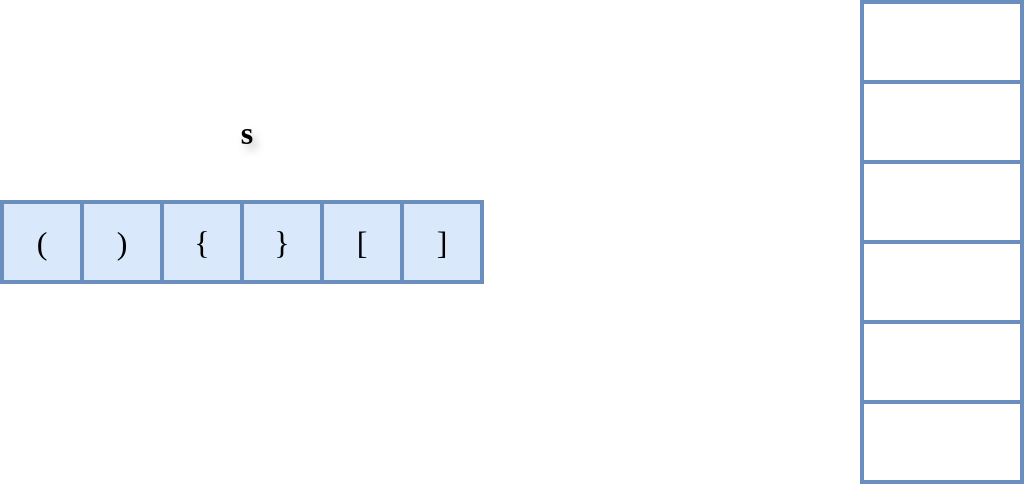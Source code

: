 <mxfile version="24.7.7">
  <diagram name="Page-1" id="vEKiDAYMh9sC_zGV0o4M">
    <mxGraphModel dx="1050" dy="1691" grid="1" gridSize="10" guides="1" tooltips="1" connect="1" arrows="1" fold="1" page="1" pageScale="1" pageWidth="827" pageHeight="1169" math="0" shadow="0">
      <root>
        <mxCell id="0" />
        <mxCell id="1" parent="0" />
        <mxCell id="sCH3POEfb6mqp0pHk37S-1" value="" style="rounded=0;whiteSpace=wrap;html=1;strokeWidth=2;fillWeight=4;hachureGap=8;hachureAngle=45;fillColor=none;strokeColor=#6c8ebf;" vertex="1" parent="1">
          <mxGeometry x="470" y="140" width="80" height="40" as="geometry" />
        </mxCell>
        <mxCell id="sCH3POEfb6mqp0pHk37S-2" value="" style="rounded=0;whiteSpace=wrap;html=1;strokeWidth=2;fillWeight=4;hachureGap=8;hachureAngle=45;fillColor=none;strokeColor=#6c8ebf;" vertex="1" parent="1">
          <mxGeometry x="470" y="100" width="80" height="40" as="geometry" />
        </mxCell>
        <mxCell id="sCH3POEfb6mqp0pHk37S-3" value="" style="rounded=0;whiteSpace=wrap;html=1;strokeWidth=2;fillWeight=4;hachureGap=8;hachureAngle=45;fillColor=none;strokeColor=#6c8ebf;" vertex="1" parent="1">
          <mxGeometry x="470" y="60" width="80" height="40" as="geometry" />
        </mxCell>
        <mxCell id="sCH3POEfb6mqp0pHk37S-4" value="" style="rounded=0;whiteSpace=wrap;html=1;strokeWidth=2;fillWeight=4;hachureGap=8;hachureAngle=45;fillColor=none;strokeColor=#6c8ebf;" vertex="1" parent="1">
          <mxGeometry x="470" y="20" width="80" height="40" as="geometry" />
        </mxCell>
        <mxCell id="sCH3POEfb6mqp0pHk37S-5" value="" style="rounded=0;whiteSpace=wrap;html=1;strokeWidth=2;fillWeight=4;hachureGap=8;hachureAngle=45;fillColor=none;strokeColor=#6c8ebf;" vertex="1" parent="1">
          <mxGeometry x="470" y="-20" width="80" height="40" as="geometry" />
        </mxCell>
        <mxCell id="sCH3POEfb6mqp0pHk37S-6" value="" style="rounded=0;whiteSpace=wrap;html=1;strokeWidth=2;fillWeight=4;hachureGap=8;hachureAngle=45;fillColor=none;strokeColor=#6c8ebf;" vertex="1" parent="1">
          <mxGeometry x="470" y="-60" width="80" height="40" as="geometry" />
        </mxCell>
        <mxCell id="sCH3POEfb6mqp0pHk37S-7" value="&lt;font style=&quot;font-size: 16px;&quot;&gt;&lt;b&gt;s&lt;/b&gt;&lt;/font&gt;" style="text;html=1;align=center;verticalAlign=middle;whiteSpace=wrap;rounded=0;fontSize=16;textShadow=1;aspect=fixed;fontFamily=HarmonyOS Sans;" vertex="1" parent="1">
          <mxGeometry x="100" y="-20" width="125" height="50" as="geometry" />
        </mxCell>
        <mxCell id="sCH3POEfb6mqp0pHk37S-8" value="&lt;font face=&quot;HarmonyOS Sans&quot; style=&quot;font-size: 16px;&quot;&gt;(&lt;/font&gt;" style="rounded=0;whiteSpace=wrap;html=1;strokeWidth=2;fillWeight=4;hachureGap=8;hachureAngle=45;fillColor=#dae8fc;strokeColor=#6c8ebf;" vertex="1" parent="1">
          <mxGeometry x="40" y="40" width="40" height="40" as="geometry" />
        </mxCell>
        <mxCell id="sCH3POEfb6mqp0pHk37S-11" value="&lt;span style=&quot;font-size: 16px;&quot;&gt;&lt;font face=&quot;HarmonyOS Sans&quot;&gt;)&lt;/font&gt;&lt;/span&gt;" style="rounded=0;whiteSpace=wrap;html=1;strokeWidth=2;fillWeight=4;hachureGap=8;hachureAngle=45;fillColor=#dae8fc;strokeColor=#6c8ebf;" vertex="1" parent="1">
          <mxGeometry x="80" y="40" width="40" height="40" as="geometry" />
        </mxCell>
        <mxCell id="sCH3POEfb6mqp0pHk37S-12" value="&lt;font face=&quot;HarmonyOS Sans&quot; style=&quot;font-size: 16px;&quot;&gt;{&lt;/font&gt;" style="rounded=0;whiteSpace=wrap;html=1;strokeWidth=2;fillWeight=4;hachureGap=8;hachureAngle=45;fillColor=#dae8fc;strokeColor=#6c8ebf;" vertex="1" parent="1">
          <mxGeometry x="120" y="40" width="40" height="40" as="geometry" />
        </mxCell>
        <mxCell id="sCH3POEfb6mqp0pHk37S-13" value="&lt;font face=&quot;HarmonyOS Sans&quot; style=&quot;font-size: 16px;&quot;&gt;}&lt;/font&gt;" style="rounded=0;whiteSpace=wrap;html=1;strokeWidth=2;fillWeight=4;hachureGap=8;hachureAngle=45;fillColor=#dae8fc;strokeColor=#6c8ebf;" vertex="1" parent="1">
          <mxGeometry x="160" y="40" width="40" height="40" as="geometry" />
        </mxCell>
        <mxCell id="sCH3POEfb6mqp0pHk37S-14" value="&lt;font face=&quot;HarmonyOS Sans&quot; style=&quot;font-size: 16px;&quot;&gt;[&lt;/font&gt;" style="rounded=0;whiteSpace=wrap;html=1;strokeWidth=2;fillWeight=4;hachureGap=8;hachureAngle=45;fillColor=#dae8fc;strokeColor=#6c8ebf;" vertex="1" parent="1">
          <mxGeometry x="200" y="40" width="40" height="40" as="geometry" />
        </mxCell>
        <mxCell id="sCH3POEfb6mqp0pHk37S-15" value="&lt;font face=&quot;HarmonyOS Sans&quot; style=&quot;font-size: 16px;&quot;&gt;]&lt;/font&gt;" style="rounded=0;whiteSpace=wrap;html=1;strokeWidth=2;fillWeight=4;hachureGap=8;hachureAngle=45;fillColor=#dae8fc;strokeColor=#6c8ebf;" vertex="1" parent="1">
          <mxGeometry x="240" y="40" width="40" height="40" as="geometry" />
        </mxCell>
      </root>
    </mxGraphModel>
  </diagram>
</mxfile>
